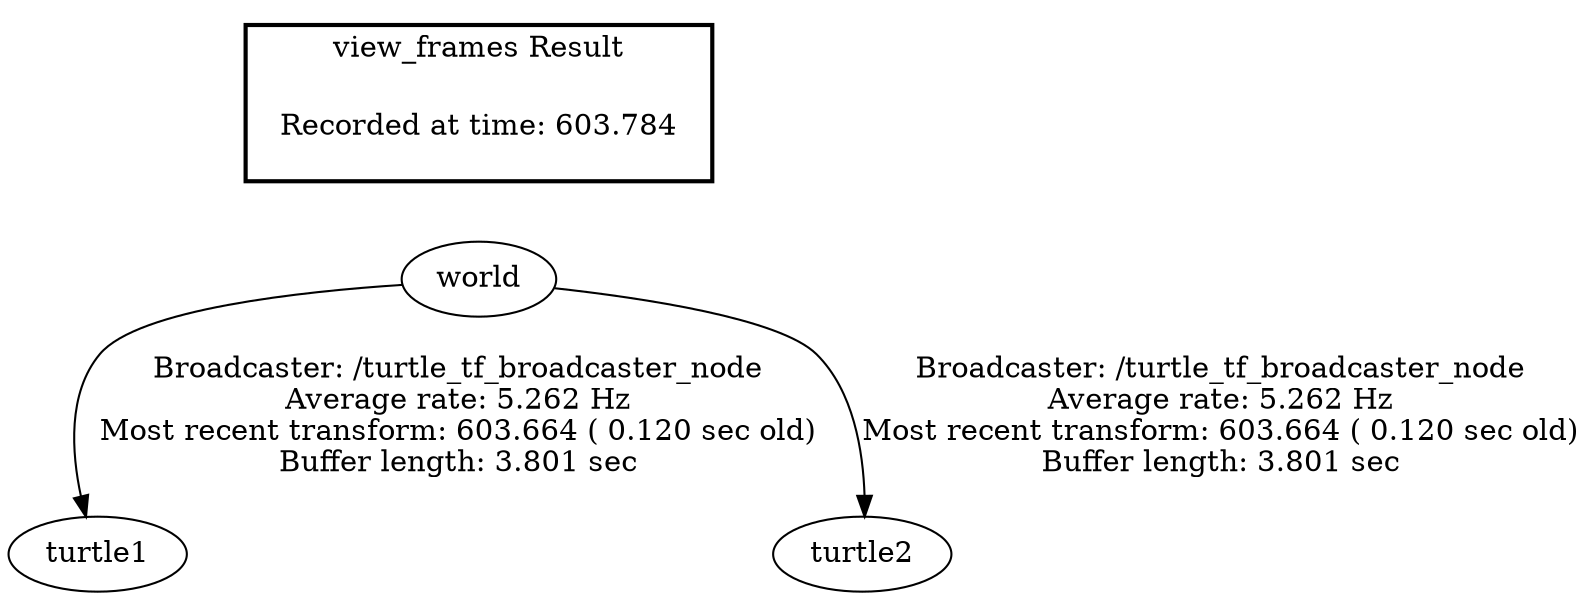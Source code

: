 digraph G {
"world" -> "turtle1"[label="Broadcaster: /turtle_tf_broadcaster_node\nAverage rate: 5.262 Hz\nMost recent transform: 603.664 ( 0.120 sec old)\nBuffer length: 3.801 sec\n"];
"world" -> "turtle2"[label="Broadcaster: /turtle_tf_broadcaster_node\nAverage rate: 5.262 Hz\nMost recent transform: 603.664 ( 0.120 sec old)\nBuffer length: 3.801 sec\n"];
edge [style=invis];
 subgraph cluster_legend { style=bold; color=black; label ="view_frames Result";
"Recorded at time: 603.784"[ shape=plaintext ] ;
 }->"world";
}